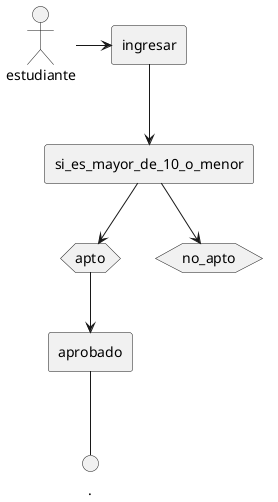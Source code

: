 @startuml


actor estudiante
rectangle ingresar{
}
estudiante-right->ingresar
rectangle si_es_mayor_de_10_o_menor{
}

ingresar-->si_es_mayor_de_10_o_menor

hexagon apto{

}
hexagon no_apto{

}

si_es_mayor_de_10_o_menor-->apto
si_es_mayor_de_10_o_menor-->no_apto
rectangle aprobado{
}
apto-->aprobado

interface . 
aprobado-down-.

@enduml